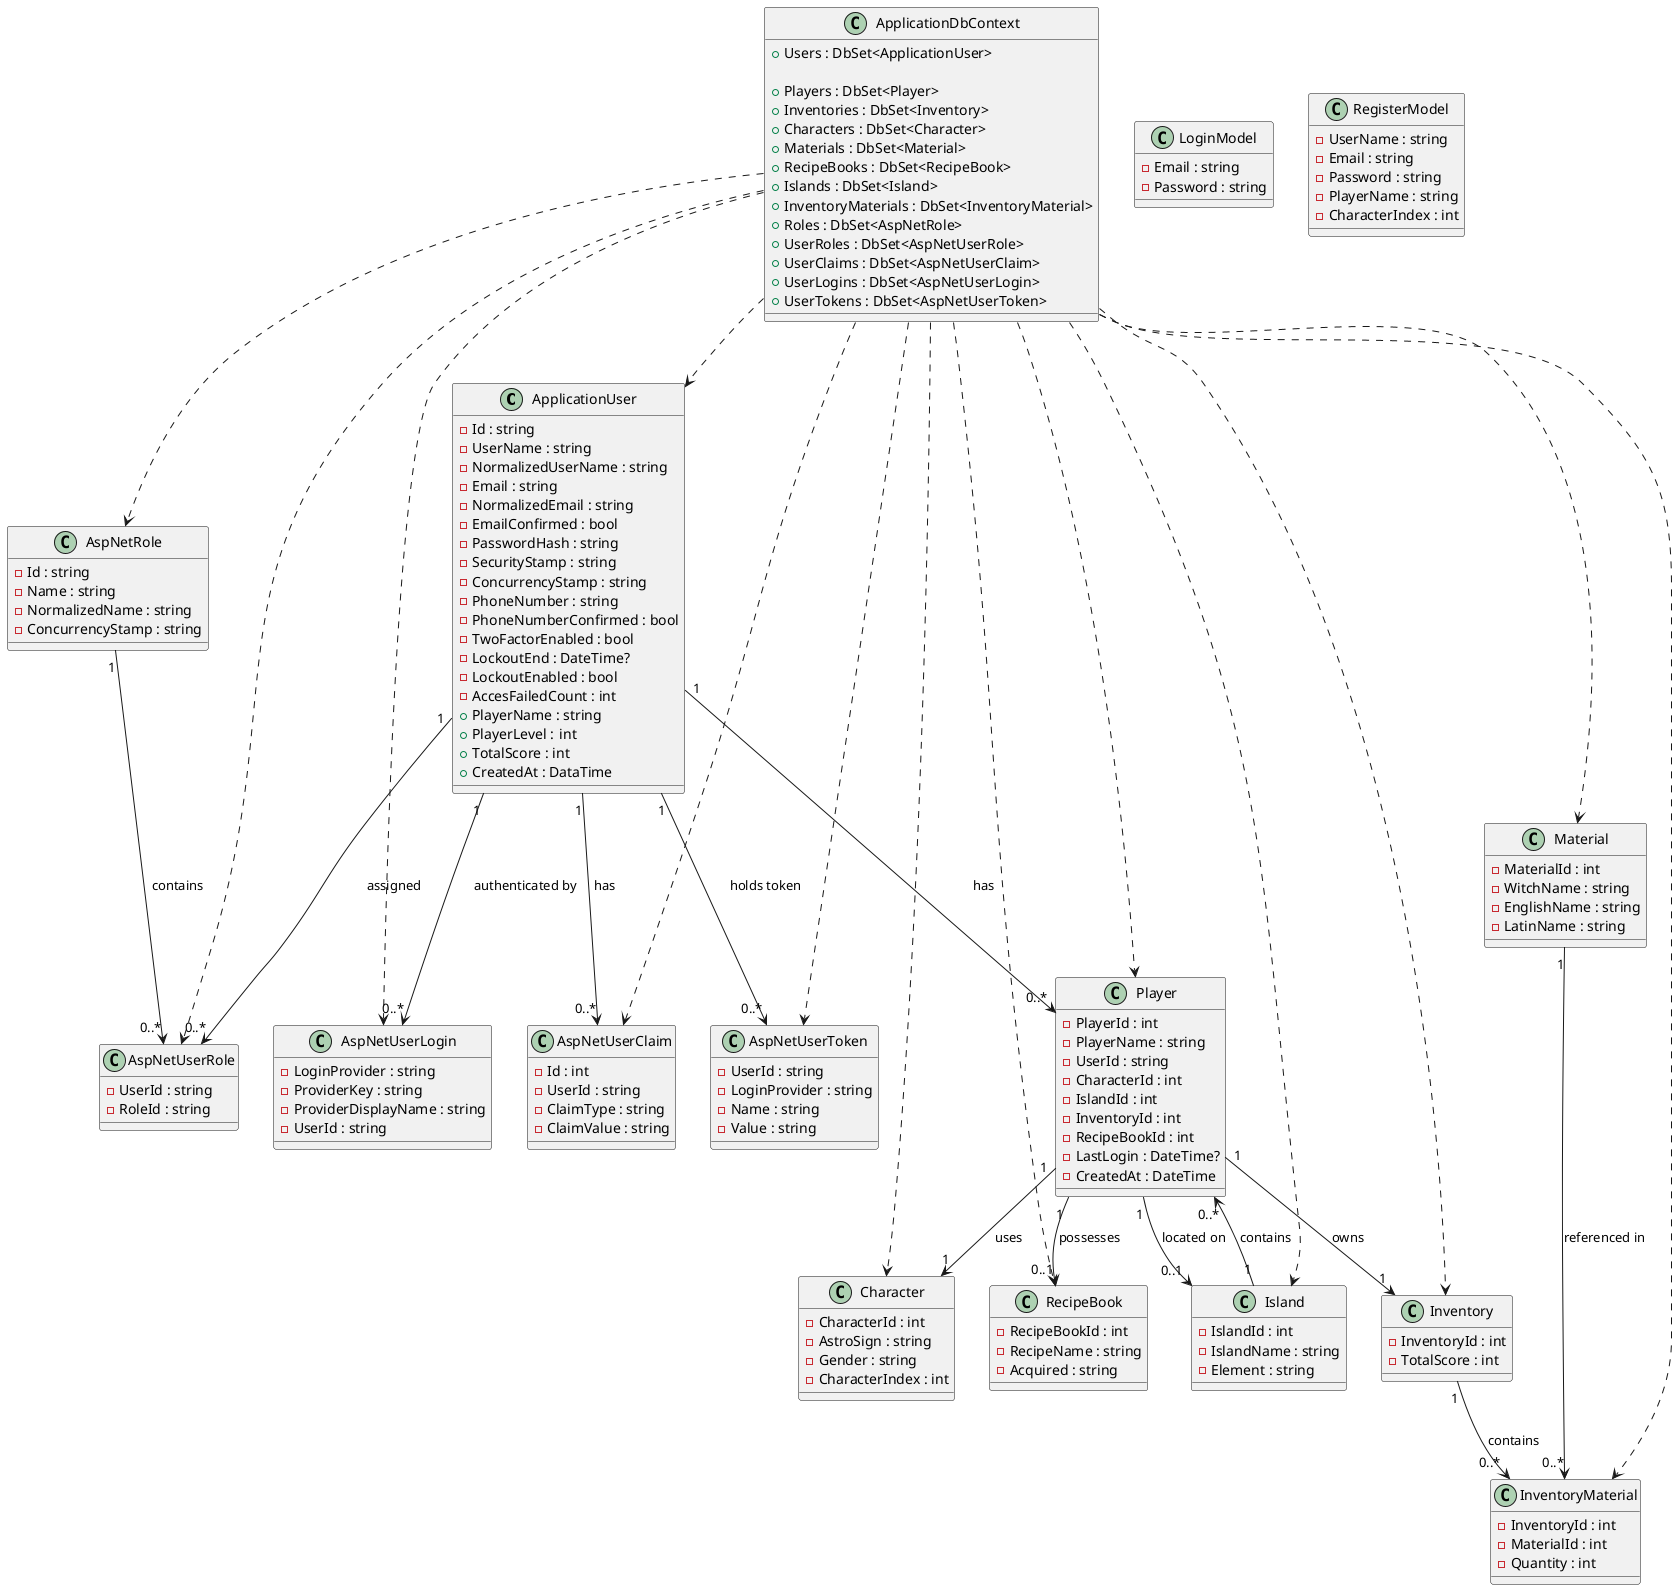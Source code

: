 ﻿@startuml

' ---------------------------
' Alapos osztályok definiálása
' ---------------------------

class ApplicationUser {
	- Id : string
	- UserName : string
	- NormalizedUserName : string
	- Email : string
	- NormalizedEmail : string
	- EmailConfirmed : bool
	- PasswordHash : string
	- SecurityStamp : string
	- ConcurrencyStamp : string
	- PhoneNumber : string
	- PhoneNumberConfirmed : bool
	- TwoFactorEnabled : bool
	- LockoutEnd : DateTime?
	- LockoutEnabled : bool
	- AccesFailedCount : int
	+ PlayerName : string
	+ PlayerLevel :	int
	+ TotalScore : int
	+ CreatedAt : DataTime
}

class AspNetRole {
  - Id : string
  - Name : string
  - NormalizedName : string
  - ConcurrencyStamp : string
}

class AspNetUserRole {
  - UserId : string
  - RoleId : string
}

class AspNetUserClaim {
  - Id : int
  - UserId : string
  - ClaimType : string
  - ClaimValue : string
}

class AspNetUserLogin {
  - LoginProvider : string
  - ProviderKey : string
  - ProviderDisplayName : string
  - UserId : string
}

class AspNetUserToken {
  - UserId : string
  - LoginProvider : string
  - Name : string
  - Value : string
}

class LoginModel {
  - Email : string
  - Password : string
}

class RegisterModel {
    - UserName : string
    - Email : string
    - Password : string
	- PlayerName : string
	- CharacterIndex : int
}

' ---------------------------
' Egyéb osztályok
' ---------------------------

class Character {
  - CharacterId : int
  - AstroSign : string
  - Gender : string
  - CharacterIndex : int
}

class Inventory {
  - InventoryId : int
  - TotalScore : int
}

class InventoryMaterial {
  - InventoryId : int
  - MaterialId : int
  - Quantity : int
}

class Island {
  - IslandId : int
  - IslandName : string
  - Element : string
}

class Material {
  - MaterialId : int
  - WitchName : string
  - EnglishName : string
  - LatinName : string
}

class Player {
  - PlayerId : int
  - PlayerName : string
  - UserId : string
  - CharacterId : int
  - IslandId : int
  - InventoryId : int
  - RecipeBookId : int
  - LastLogin : DateTime?
  - CreatedAt : DateTime
}

class RecipeBook {
  - RecipeBookId : int
  - RecipeName : string
  - Acquired : string
}

' ---------------------------
' Kapcsolatok beállítása
' ---------------------------

ApplicationUser "1" --> "0..*" Player : has
Player "1" --> "1" Character : uses
Player "1" --> "0..1" Island : located on
Player "1" --> "1" Inventory : owns
Player "1" --> "0..1" RecipeBook : possesses
Island "1" --> "0..*" Player : contains
Inventory "1" --> "0..*" InventoryMaterial : contains
Material "1" --> "0..*" InventoryMaterial : referenced in

' ASP.NET Identity kapcsolatok
ApplicationUser "1" --> "0..*" AspNetUserRole : assigned
AspNetRole "1" --> "0..*" AspNetUserRole : contains
ApplicationUser "1" --> "0..*" AspNetUserClaim : has
ApplicationUser "1" --> "0..*" AspNetUserLogin : authenticated by
ApplicationUser "1" --> "0..*" AspNetUserToken : holds token

' ---------------------------
' ApplicationDbContext osztály (DbSet-ekkel)
' ---------------------------

class ApplicationDbContext {
  + Users : DbSet<ApplicationUser>
 
 + Players : DbSet<Player>
  + Inventories : DbSet<Inventory>
  + Characters : DbSet<Character>
  + Materials : DbSet<Material>
  + RecipeBooks : DbSet<RecipeBook>
  + Islands : DbSet<Island>
  + InventoryMaterials : DbSet<InventoryMaterial>
  + Roles : DbSet<AspNetRole>
  + UserRoles : DbSet<AspNetUserRole>
  + UserClaims : DbSet<AspNetUserClaim>
  + UserLogins : DbSet<AspNetUserLogin>
  + UserTokens : DbSet<AspNetUserToken>
}

' A context "has" a domain entitásokat (lágy függőségek)
ApplicationDbContext ..> ApplicationUser
ApplicationDbContext ..> Player
ApplicationDbContext ..> Inventory
ApplicationDbContext ..> InventoryMaterial
ApplicationDbContext ..> Character
ApplicationDbContext ..> Material
ApplicationDbContext ..> RecipeBook
ApplicationDbContext ..> Island
ApplicationDbContext ..> AspNetRole
ApplicationDbContext ..> AspNetUserRole
ApplicationDbContext ..> AspNetUserClaim
ApplicationDbContext ..> AspNetUserLogin
ApplicationDbContext ..> AspNetUserToken

@enduml
